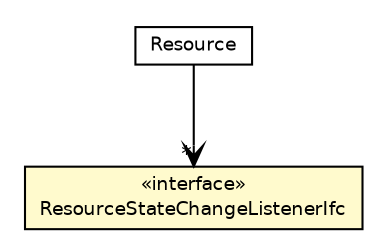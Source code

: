 #!/usr/local/bin/dot
#
# Class diagram 
# Generated by UMLGraph version 5.4 (http://www.umlgraph.org/)
#

digraph G {
	edge [fontname="Helvetica",fontsize=10,labelfontname="Helvetica",labelfontsize=10];
	node [fontname="Helvetica",fontsize=10,shape=plaintext];
	nodesep=0.25;
	ranksep=0.5;
	// jsl.modeling.elements.resource.ResourceStateChangeListenerIfc
	c182827 [label=<<table title="jsl.modeling.elements.resource.ResourceStateChangeListenerIfc" border="0" cellborder="1" cellspacing="0" cellpadding="2" port="p" bgcolor="lemonChiffon" href="./ResourceStateChangeListenerIfc.html">
		<tr><td><table border="0" cellspacing="0" cellpadding="1">
<tr><td align="center" balign="center"> &#171;interface&#187; </td></tr>
<tr><td align="center" balign="center"> ResourceStateChangeListenerIfc </td></tr>
		</table></td></tr>
		</table>>, URL="./ResourceStateChangeListenerIfc.html", fontname="Helvetica", fontcolor="black", fontsize=9.0];
	// jsl.modeling.elements.resource.Resource
	c182838 [label=<<table title="jsl.modeling.elements.resource.Resource" border="0" cellborder="1" cellspacing="0" cellpadding="2" port="p" href="./Resource.html">
		<tr><td><table border="0" cellspacing="0" cellpadding="1">
<tr><td align="center" balign="center"> Resource </td></tr>
		</table></td></tr>
		</table>>, URL="./Resource.html", fontname="Helvetica", fontcolor="black", fontsize=9.0];
	// jsl.modeling.elements.resource.Resource NAVASSOC jsl.modeling.elements.resource.ResourceStateChangeListenerIfc
	c182838:p -> c182827:p [taillabel="", label="", headlabel="*", fontname="Helvetica", fontcolor="black", fontsize=10.0, color="black", arrowhead=open];
}

